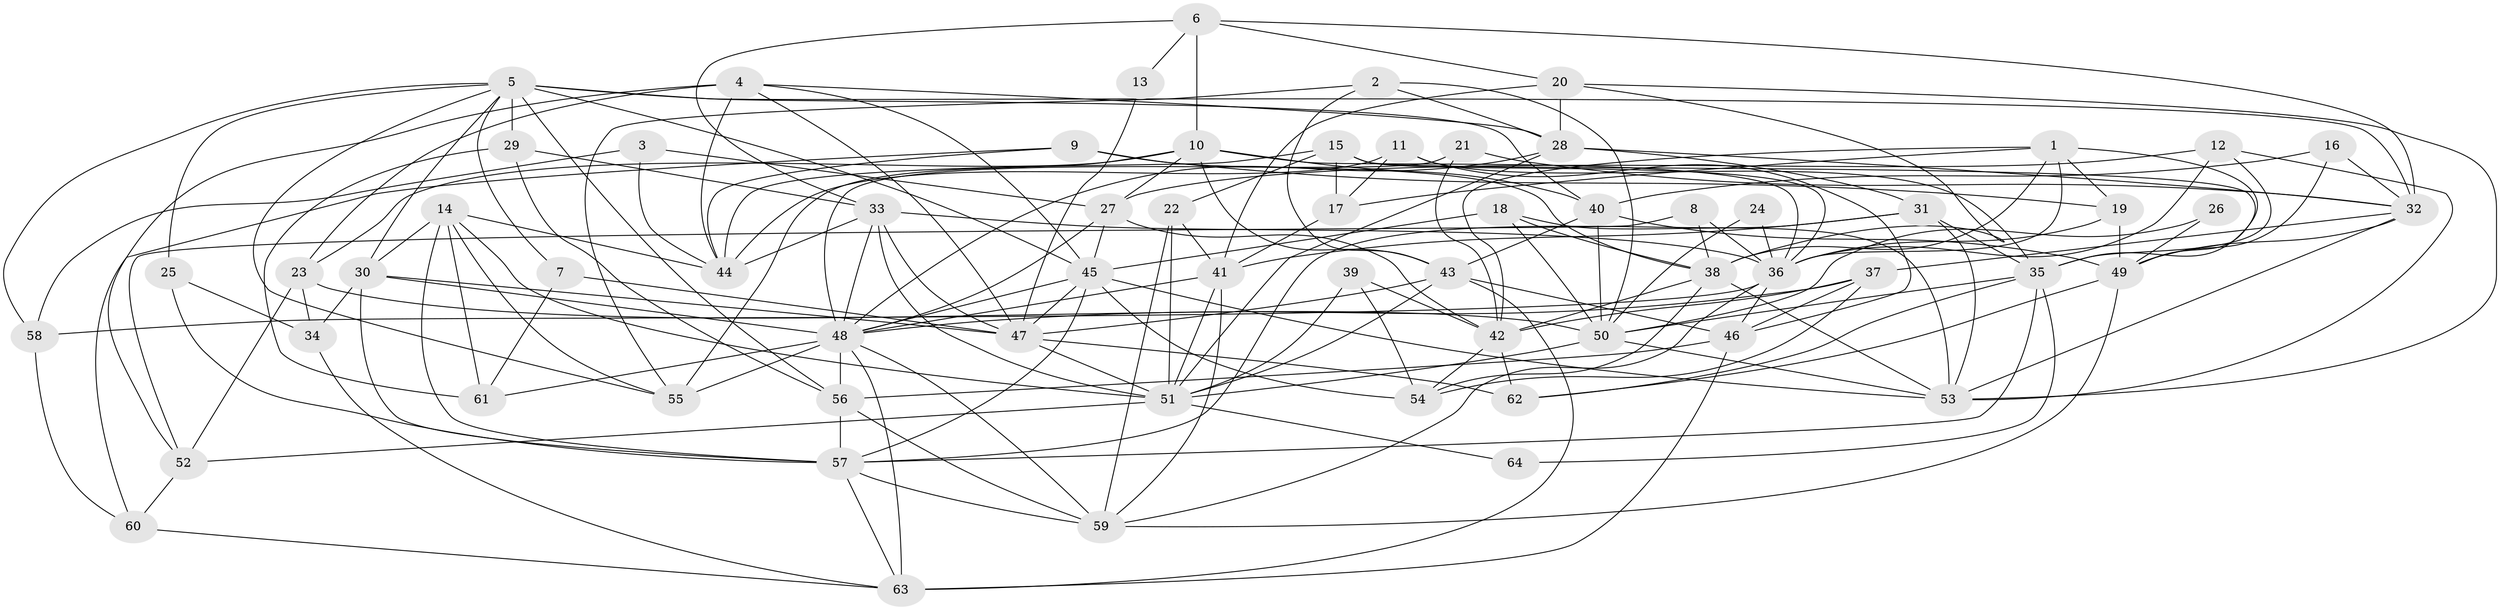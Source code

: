// original degree distribution, {2: 0.12598425196850394, 3: 0.2755905511811024, 5: 0.15748031496062992, 4: 0.2755905511811024, 6: 0.13385826771653545, 8: 0.007874015748031496, 7: 0.023622047244094488}
// Generated by graph-tools (version 1.1) at 2025/26/03/09/25 03:26:22]
// undirected, 64 vertices, 181 edges
graph export_dot {
graph [start="1"]
  node [color=gray90,style=filled];
  1;
  2;
  3;
  4;
  5;
  6;
  7;
  8;
  9;
  10;
  11;
  12;
  13;
  14;
  15;
  16;
  17;
  18;
  19;
  20;
  21;
  22;
  23;
  24;
  25;
  26;
  27;
  28;
  29;
  30;
  31;
  32;
  33;
  34;
  35;
  36;
  37;
  38;
  39;
  40;
  41;
  42;
  43;
  44;
  45;
  46;
  47;
  48;
  49;
  50;
  51;
  52;
  53;
  54;
  55;
  56;
  57;
  58;
  59;
  60;
  61;
  62;
  63;
  64;
  1 -- 17 [weight=1.0];
  1 -- 19 [weight=1.0];
  1 -- 35 [weight=1.0];
  1 -- 36 [weight=1.0];
  1 -- 38 [weight=1.0];
  1 -- 42 [weight=1.0];
  2 -- 28 [weight=1.0];
  2 -- 43 [weight=1.0];
  2 -- 50 [weight=1.0];
  2 -- 55 [weight=1.0];
  3 -- 27 [weight=1.0];
  3 -- 44 [weight=1.0];
  3 -- 58 [weight=1.0];
  4 -- 23 [weight=1.0];
  4 -- 28 [weight=1.0];
  4 -- 44 [weight=2.0];
  4 -- 45 [weight=1.0];
  4 -- 47 [weight=1.0];
  4 -- 52 [weight=1.0];
  5 -- 7 [weight=1.0];
  5 -- 25 [weight=1.0];
  5 -- 29 [weight=1.0];
  5 -- 30 [weight=1.0];
  5 -- 32 [weight=1.0];
  5 -- 40 [weight=2.0];
  5 -- 45 [weight=1.0];
  5 -- 55 [weight=1.0];
  5 -- 56 [weight=1.0];
  5 -- 58 [weight=1.0];
  6 -- 10 [weight=1.0];
  6 -- 13 [weight=1.0];
  6 -- 20 [weight=1.0];
  6 -- 32 [weight=1.0];
  6 -- 33 [weight=1.0];
  7 -- 47 [weight=1.0];
  7 -- 61 [weight=1.0];
  8 -- 36 [weight=1.0];
  8 -- 38 [weight=1.0];
  8 -- 52 [weight=1.0];
  9 -- 19 [weight=2.0];
  9 -- 38 [weight=1.0];
  9 -- 44 [weight=1.0];
  9 -- 60 [weight=1.0];
  10 -- 23 [weight=1.0];
  10 -- 27 [weight=1.0];
  10 -- 36 [weight=1.0];
  10 -- 40 [weight=1.0];
  10 -- 43 [weight=1.0];
  10 -- 55 [weight=1.0];
  11 -- 17 [weight=1.0];
  11 -- 35 [weight=1.0];
  11 -- 44 [weight=1.0];
  11 -- 46 [weight=1.0];
  12 -- 27 [weight=1.0];
  12 -- 35 [weight=1.0];
  12 -- 36 [weight=1.0];
  12 -- 53 [weight=1.0];
  13 -- 47 [weight=1.0];
  14 -- 30 [weight=1.0];
  14 -- 44 [weight=1.0];
  14 -- 51 [weight=1.0];
  14 -- 55 [weight=1.0];
  14 -- 57 [weight=1.0];
  14 -- 61 [weight=1.0];
  15 -- 17 [weight=2.0];
  15 -- 22 [weight=1.0];
  15 -- 36 [weight=1.0];
  15 -- 44 [weight=1.0];
  15 -- 49 [weight=1.0];
  16 -- 32 [weight=1.0];
  16 -- 40 [weight=1.0];
  16 -- 49 [weight=1.0];
  17 -- 41 [weight=1.0];
  18 -- 38 [weight=1.0];
  18 -- 45 [weight=1.0];
  18 -- 50 [weight=1.0];
  18 -- 53 [weight=1.0];
  19 -- 36 [weight=1.0];
  19 -- 49 [weight=1.0];
  20 -- 28 [weight=1.0];
  20 -- 38 [weight=1.0];
  20 -- 41 [weight=1.0];
  20 -- 53 [weight=1.0];
  21 -- 32 [weight=1.0];
  21 -- 42 [weight=1.0];
  21 -- 48 [weight=1.0];
  22 -- 41 [weight=1.0];
  22 -- 51 [weight=2.0];
  22 -- 59 [weight=1.0];
  23 -- 34 [weight=1.0];
  23 -- 50 [weight=2.0];
  23 -- 52 [weight=1.0];
  24 -- 36 [weight=1.0];
  24 -- 50 [weight=1.0];
  25 -- 34 [weight=1.0];
  25 -- 57 [weight=1.0];
  26 -- 49 [weight=1.0];
  26 -- 50 [weight=1.0];
  27 -- 42 [weight=1.0];
  27 -- 45 [weight=1.0];
  27 -- 48 [weight=1.0];
  28 -- 31 [weight=1.0];
  28 -- 32 [weight=1.0];
  28 -- 48 [weight=1.0];
  28 -- 51 [weight=1.0];
  29 -- 33 [weight=1.0];
  29 -- 56 [weight=1.0];
  29 -- 61 [weight=1.0];
  30 -- 34 [weight=1.0];
  30 -- 47 [weight=1.0];
  30 -- 48 [weight=1.0];
  30 -- 57 [weight=1.0];
  31 -- 35 [weight=1.0];
  31 -- 41 [weight=1.0];
  31 -- 53 [weight=1.0];
  31 -- 57 [weight=1.0];
  32 -- 37 [weight=1.0];
  32 -- 49 [weight=1.0];
  32 -- 53 [weight=1.0];
  33 -- 36 [weight=1.0];
  33 -- 44 [weight=1.0];
  33 -- 47 [weight=1.0];
  33 -- 48 [weight=1.0];
  33 -- 51 [weight=1.0];
  34 -- 63 [weight=1.0];
  35 -- 50 [weight=1.0];
  35 -- 57 [weight=1.0];
  35 -- 62 [weight=1.0];
  35 -- 64 [weight=1.0];
  36 -- 46 [weight=1.0];
  36 -- 58 [weight=1.0];
  36 -- 59 [weight=1.0];
  37 -- 42 [weight=1.0];
  37 -- 46 [weight=1.0];
  37 -- 48 [weight=1.0];
  37 -- 54 [weight=1.0];
  38 -- 42 [weight=1.0];
  38 -- 53 [weight=1.0];
  38 -- 54 [weight=1.0];
  39 -- 42 [weight=1.0];
  39 -- 51 [weight=1.0];
  39 -- 54 [weight=1.0];
  40 -- 43 [weight=1.0];
  40 -- 49 [weight=2.0];
  40 -- 50 [weight=1.0];
  41 -- 48 [weight=1.0];
  41 -- 51 [weight=1.0];
  41 -- 59 [weight=1.0];
  42 -- 54 [weight=1.0];
  42 -- 62 [weight=1.0];
  43 -- 46 [weight=1.0];
  43 -- 47 [weight=1.0];
  43 -- 51 [weight=1.0];
  43 -- 63 [weight=1.0];
  45 -- 47 [weight=1.0];
  45 -- 48 [weight=1.0];
  45 -- 53 [weight=1.0];
  45 -- 54 [weight=1.0];
  45 -- 57 [weight=1.0];
  46 -- 56 [weight=1.0];
  46 -- 63 [weight=1.0];
  47 -- 51 [weight=1.0];
  47 -- 62 [weight=2.0];
  48 -- 55 [weight=1.0];
  48 -- 56 [weight=1.0];
  48 -- 59 [weight=1.0];
  48 -- 61 [weight=1.0];
  48 -- 63 [weight=1.0];
  49 -- 59 [weight=1.0];
  49 -- 62 [weight=1.0];
  50 -- 51 [weight=1.0];
  50 -- 53 [weight=1.0];
  51 -- 52 [weight=2.0];
  51 -- 64 [weight=1.0];
  52 -- 60 [weight=1.0];
  56 -- 57 [weight=1.0];
  56 -- 59 [weight=1.0];
  57 -- 59 [weight=1.0];
  57 -- 63 [weight=1.0];
  58 -- 60 [weight=1.0];
  60 -- 63 [weight=1.0];
}
